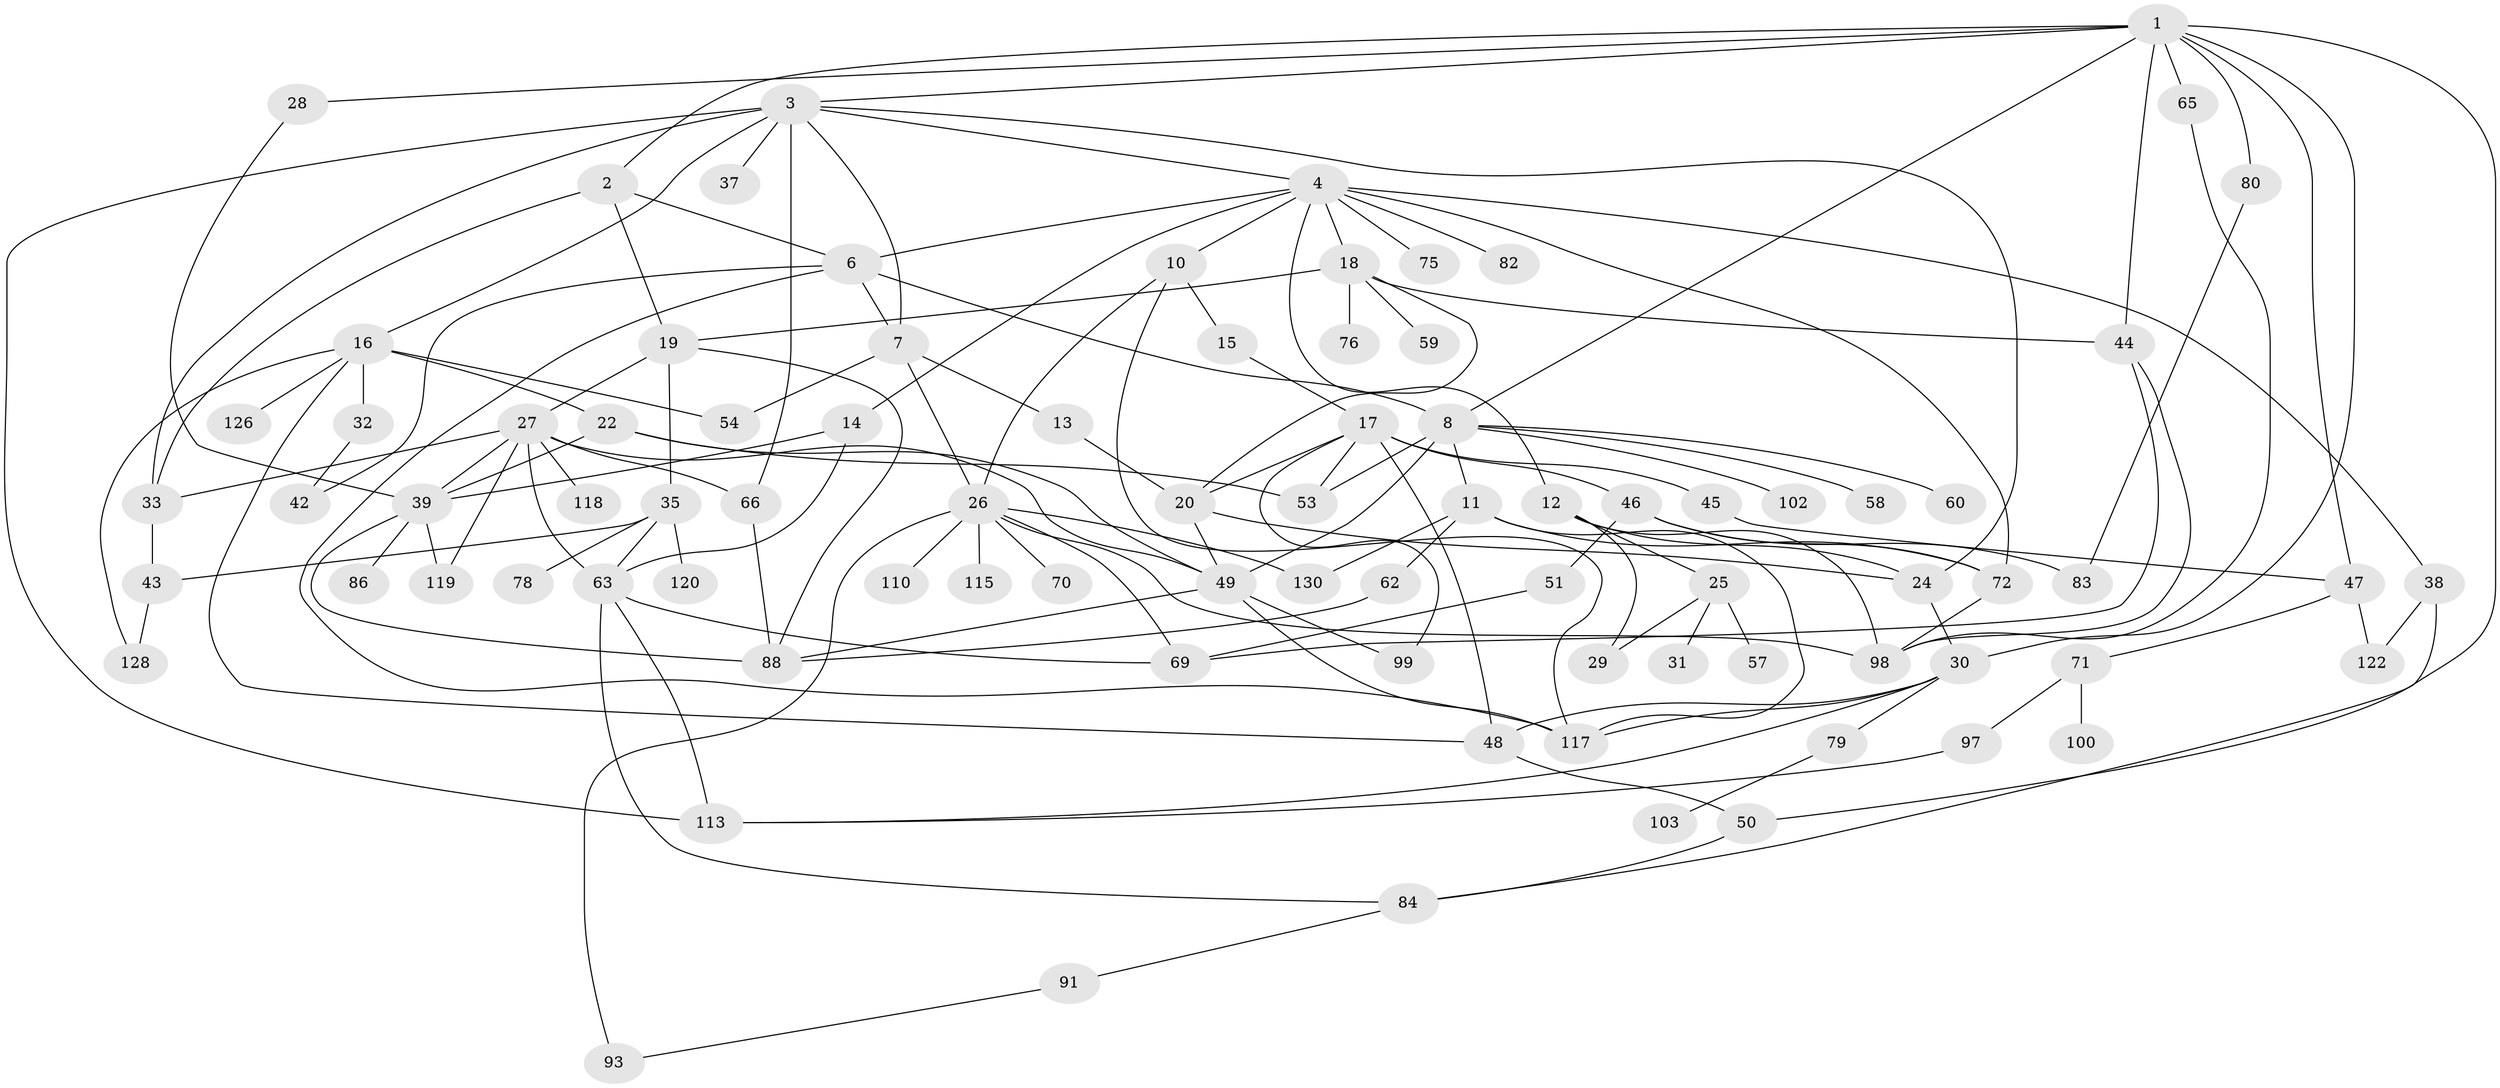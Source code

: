// original degree distribution, {7: 0.038461538461538464, 2: 0.2923076923076923, 8: 0.007692307692307693, 5: 0.07692307692307693, 6: 0.03076923076923077, 4: 0.2076923076923077, 3: 0.13846153846153847, 1: 0.2076923076923077}
// Generated by graph-tools (version 1.1) at 2025/10/02/27/25 16:10:52]
// undirected, 86 vertices, 146 edges
graph export_dot {
graph [start="1"]
  node [color=gray90,style=filled];
  1 [super="+23"];
  2 [super="+9"];
  3 [super="+36"];
  4 [super="+5"];
  6 [super="+101"];
  7 [super="+61"];
  8 [super="+85"];
  10 [super="+68"];
  11 [super="+104"];
  12;
  13;
  14 [super="+41"];
  15;
  16 [super="+114"];
  17 [super="+34"];
  18 [super="+109"];
  19 [super="+21"];
  20 [super="+52"];
  22 [super="+95"];
  24;
  25 [super="+40"];
  26 [super="+96"];
  27 [super="+105"];
  28;
  29 [super="+116"];
  30 [super="+74"];
  31;
  32 [super="+73"];
  33 [super="+55"];
  35 [super="+64"];
  37;
  38;
  39 [super="+111"];
  42 [super="+108"];
  43 [super="+77"];
  44;
  45;
  46 [super="+92"];
  47 [super="+67"];
  48 [super="+56"];
  49 [super="+90"];
  50 [super="+129"];
  51;
  53 [super="+127"];
  54;
  57;
  58;
  59;
  60;
  62;
  63 [super="+87"];
  65 [super="+81"];
  66;
  69 [super="+112"];
  70;
  71 [super="+89"];
  72 [super="+106"];
  75;
  76;
  78;
  79;
  80;
  82;
  83;
  84;
  86;
  88 [super="+107"];
  91 [super="+94"];
  93;
  97;
  98 [super="+125"];
  99 [super="+121"];
  100;
  102;
  103 [super="+123"];
  110;
  113;
  115;
  117 [super="+124"];
  118;
  119;
  120;
  122;
  126;
  128;
  130;
  1 -- 2;
  1 -- 3;
  1 -- 8;
  1 -- 30;
  1 -- 44;
  1 -- 47;
  1 -- 80;
  1 -- 65;
  1 -- 50;
  1 -- 28;
  2 -- 19;
  2 -- 6;
  2 -- 33;
  3 -- 4;
  3 -- 7;
  3 -- 16;
  3 -- 24;
  3 -- 37;
  3 -- 113;
  3 -- 33;
  3 -- 66;
  4 -- 6;
  4 -- 12;
  4 -- 38;
  4 -- 75;
  4 -- 82;
  4 -- 18;
  4 -- 72;
  4 -- 10;
  4 -- 14;
  6 -- 42;
  6 -- 117;
  6 -- 7;
  6 -- 8;
  7 -- 13;
  7 -- 54;
  7 -- 26;
  8 -- 11;
  8 -- 58;
  8 -- 60;
  8 -- 53;
  8 -- 102;
  8 -- 49;
  10 -- 15;
  10 -- 26;
  10 -- 117;
  11 -- 62;
  11 -- 130;
  11 -- 117;
  11 -- 72;
  12 -- 25;
  12 -- 29;
  12 -- 24;
  12 -- 98;
  13 -- 20;
  14 -- 39;
  14 -- 63;
  15 -- 17;
  16 -- 22;
  16 -- 32;
  16 -- 128;
  16 -- 48;
  16 -- 126;
  16 -- 54;
  17 -- 46;
  17 -- 53;
  17 -- 99;
  17 -- 20;
  17 -- 48;
  17 -- 45;
  18 -- 19;
  18 -- 59;
  18 -- 76;
  18 -- 20;
  18 -- 44;
  19 -- 27;
  19 -- 35;
  19 -- 88;
  20 -- 24;
  20 -- 49;
  22 -- 49;
  22 -- 39;
  22 -- 53;
  24 -- 30;
  25 -- 31;
  25 -- 29;
  25 -- 57;
  26 -- 70;
  26 -- 110;
  26 -- 115;
  26 -- 93;
  26 -- 130;
  26 -- 98;
  26 -- 69;
  27 -- 33;
  27 -- 39;
  27 -- 63;
  27 -- 118;
  27 -- 119;
  27 -- 66;
  27 -- 49;
  28 -- 39;
  30 -- 79;
  30 -- 48;
  30 -- 113;
  30 -- 117;
  32 -- 42;
  33 -- 43;
  35 -- 120;
  35 -- 63;
  35 -- 78;
  35 -- 43;
  38 -- 122;
  38 -- 84;
  39 -- 86;
  39 -- 119;
  39 -- 88;
  43 -- 128;
  44 -- 69;
  44 -- 98;
  45 -- 47;
  46 -- 51;
  46 -- 72;
  46 -- 83;
  47 -- 71;
  47 -- 122;
  48 -- 50;
  49 -- 99;
  49 -- 88;
  49 -- 117;
  50 -- 84;
  51 -- 69;
  62 -- 88;
  63 -- 113 [weight=2];
  63 -- 69;
  63 -- 84;
  65 -- 98;
  66 -- 88;
  71 -- 97;
  71 -- 100;
  72 -- 98;
  79 -- 103;
  80 -- 83;
  84 -- 91;
  91 -- 93;
  97 -- 113;
}
